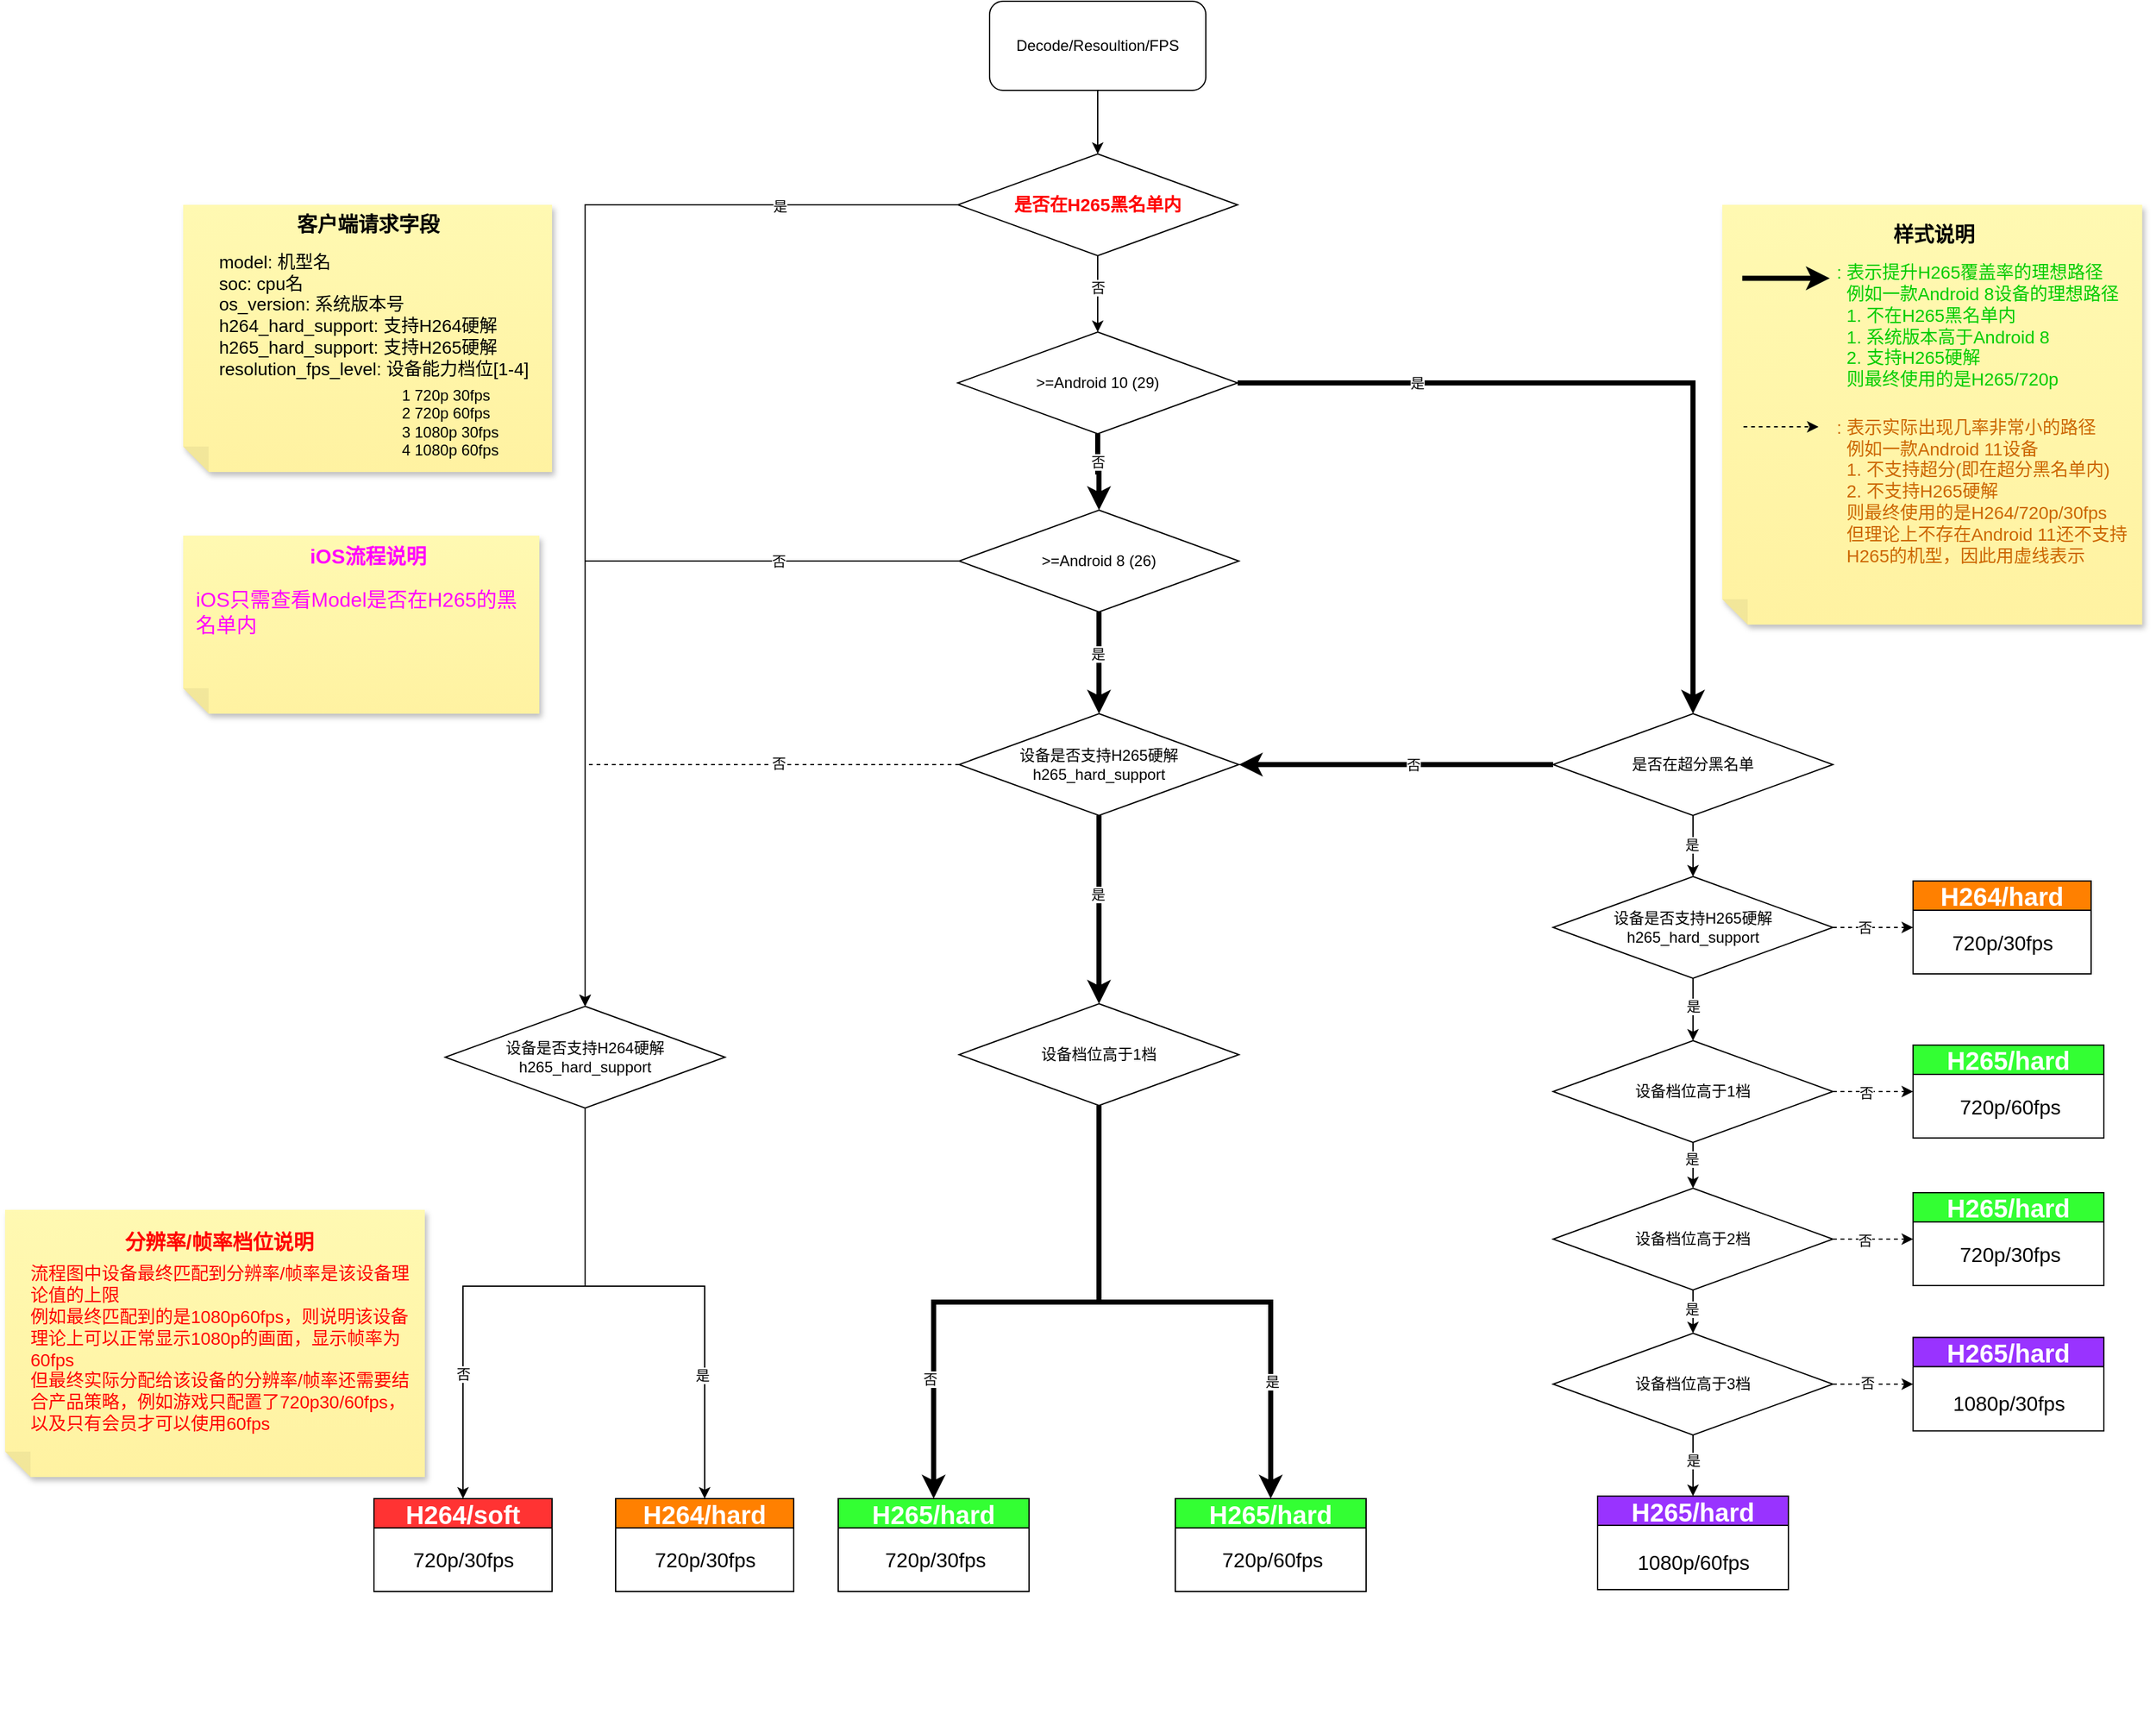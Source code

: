 <mxfile version="24.6.4" type="github">
  <diagram name="第 1 页" id="DrkI4kzzCFAA716JqiaZ">
    <mxGraphModel dx="2069" dy="785" grid="1" gridSize="10" guides="1" tooltips="1" connect="1" arrows="1" fold="1" page="1" pageScale="1" pageWidth="827" pageHeight="1169" math="0" shadow="0">
      <root>
        <mxCell id="0" />
        <mxCell id="1" parent="0" />
        <mxCell id="mLrD8nH62ms3HWDR8Rag-6" style="edgeStyle=orthogonalEdgeStyle;rounded=0;orthogonalLoop=1;jettySize=auto;html=1;entryX=0.5;entryY=0;entryDx=0;entryDy=0;" parent="1" source="I8awTcjQjrmb_wT57g81-1" target="mLrD8nH62ms3HWDR8Rag-5" edge="1">
          <mxGeometry relative="1" as="geometry" />
        </mxCell>
        <mxCell id="I8awTcjQjrmb_wT57g81-1" value="Decode/Resoultion/FPS" style="rounded=1;whiteSpace=wrap;html=1;" parent="1" vertex="1">
          <mxGeometry x="244" y="10" width="170" height="70" as="geometry" />
        </mxCell>
        <mxCell id="I8awTcjQjrmb_wT57g81-21" value="" style="edgeStyle=orthogonalEdgeStyle;rounded=0;orthogonalLoop=1;jettySize=auto;html=1;strokeWidth=4;" parent="1" source="I8awTcjQjrmb_wT57g81-11" target="I8awTcjQjrmb_wT57g81-20" edge="1">
          <mxGeometry relative="1" as="geometry" />
        </mxCell>
        <mxCell id="I8awTcjQjrmb_wT57g81-22" value="否" style="edgeLabel;html=1;align=center;verticalAlign=middle;resizable=0;points=[];" parent="I8awTcjQjrmb_wT57g81-21" vertex="1" connectable="0">
          <mxGeometry x="-0.275" relative="1" as="geometry">
            <mxPoint as="offset" />
          </mxGeometry>
        </mxCell>
        <mxCell id="I8awTcjQjrmb_wT57g81-39" value="" style="edgeStyle=orthogonalEdgeStyle;rounded=0;orthogonalLoop=1;jettySize=auto;html=1;strokeWidth=4;" parent="1" source="I8awTcjQjrmb_wT57g81-11" target="I8awTcjQjrmb_wT57g81-38" edge="1">
          <mxGeometry relative="1" as="geometry" />
        </mxCell>
        <mxCell id="I8awTcjQjrmb_wT57g81-105" value="是" style="edgeLabel;html=1;align=center;verticalAlign=middle;resizable=0;points=[];" parent="I8awTcjQjrmb_wT57g81-39" vertex="1" connectable="0">
          <mxGeometry x="0.132" relative="1" as="geometry">
            <mxPoint x="-209" as="offset" />
          </mxGeometry>
        </mxCell>
        <mxCell id="I8awTcjQjrmb_wT57g81-11" value="&amp;gt;=Android 10 (29)" style="rhombus;whiteSpace=wrap;html=1;" parent="1" vertex="1">
          <mxGeometry x="219" y="270" width="220" height="80" as="geometry" />
        </mxCell>
        <mxCell id="I8awTcjQjrmb_wT57g81-26" value="" style="edgeStyle=orthogonalEdgeStyle;rounded=0;orthogonalLoop=1;jettySize=auto;html=1;" parent="1" source="I8awTcjQjrmb_wT57g81-20" target="I8awTcjQjrmb_wT57g81-25" edge="1">
          <mxGeometry relative="1" as="geometry" />
        </mxCell>
        <mxCell id="I8awTcjQjrmb_wT57g81-52" value="否" style="edgeLabel;html=1;align=center;verticalAlign=middle;resizable=0;points=[];" parent="I8awTcjQjrmb_wT57g81-26" vertex="1" connectable="0">
          <mxGeometry x="-0.225" relative="1" as="geometry">
            <mxPoint x="107" as="offset" />
          </mxGeometry>
        </mxCell>
        <mxCell id="mLrD8nH62ms3HWDR8Rag-8" style="edgeStyle=orthogonalEdgeStyle;rounded=0;orthogonalLoop=1;jettySize=auto;html=1;strokeWidth=4;" parent="1" source="I8awTcjQjrmb_wT57g81-20" target="I8awTcjQjrmb_wT57g81-45" edge="1">
          <mxGeometry relative="1" as="geometry" />
        </mxCell>
        <mxCell id="mLrD8nH62ms3HWDR8Rag-9" value="是" style="edgeLabel;html=1;align=center;verticalAlign=middle;resizable=0;points=[];" parent="mLrD8nH62ms3HWDR8Rag-8" vertex="1" connectable="0">
          <mxGeometry x="-0.188" y="2" relative="1" as="geometry">
            <mxPoint x="-3" as="offset" />
          </mxGeometry>
        </mxCell>
        <mxCell id="I8awTcjQjrmb_wT57g81-20" value="&amp;gt;=Android 8 (26)" style="rhombus;whiteSpace=wrap;html=1;" parent="1" vertex="1">
          <mxGeometry x="220" y="410" width="220" height="80" as="geometry" />
        </mxCell>
        <mxCell id="I8awTcjQjrmb_wT57g81-86" style="edgeStyle=orthogonalEdgeStyle;rounded=0;orthogonalLoop=1;jettySize=auto;html=1;" parent="1" source="I8awTcjQjrmb_wT57g81-25" target="I8awTcjQjrmb_wT57g81-83" edge="1">
          <mxGeometry relative="1" as="geometry">
            <Array as="points">
              <mxPoint x="-74" y="1020" />
              <mxPoint x="-170" y="1020" />
            </Array>
          </mxGeometry>
        </mxCell>
        <mxCell id="I8awTcjQjrmb_wT57g81-107" value="否" style="edgeLabel;html=1;align=center;verticalAlign=middle;resizable=0;points=[];" parent="I8awTcjQjrmb_wT57g81-86" vertex="1" connectable="0">
          <mxGeometry x="0.579" y="1" relative="1" as="geometry">
            <mxPoint x="-1" y="-13" as="offset" />
          </mxGeometry>
        </mxCell>
        <mxCell id="mLrD8nH62ms3HWDR8Rag-24" style="edgeStyle=orthogonalEdgeStyle;rounded=0;orthogonalLoop=1;jettySize=auto;html=1;" parent="1" source="I8awTcjQjrmb_wT57g81-25" target="I8awTcjQjrmb_wT57g81-109" edge="1">
          <mxGeometry relative="1" as="geometry">
            <Array as="points">
              <mxPoint x="-74" y="1020" />
              <mxPoint x="20" y="1020" />
            </Array>
          </mxGeometry>
        </mxCell>
        <mxCell id="mLrD8nH62ms3HWDR8Rag-25" value="是" style="edgeLabel;html=1;align=center;verticalAlign=middle;resizable=0;points=[];" parent="mLrD8nH62ms3HWDR8Rag-24" vertex="1" connectable="0">
          <mxGeometry x="-0.087" y="1" relative="1" as="geometry">
            <mxPoint x="49" y="71" as="offset" />
          </mxGeometry>
        </mxCell>
        <mxCell id="I8awTcjQjrmb_wT57g81-25" value="设备是否支持H264硬解&lt;br&gt;h265_hard_support" style="rhombus;whiteSpace=wrap;html=1;" parent="1" vertex="1">
          <mxGeometry x="-184" y="800" width="220" height="80" as="geometry" />
        </mxCell>
        <mxCell id="I8awTcjQjrmb_wT57g81-101" style="edgeStyle=orthogonalEdgeStyle;rounded=0;orthogonalLoop=1;jettySize=auto;html=1;strokeWidth=4;" parent="1" source="I8awTcjQjrmb_wT57g81-38" target="I8awTcjQjrmb_wT57g81-45" edge="1">
          <mxGeometry relative="1" as="geometry" />
        </mxCell>
        <mxCell id="I8awTcjQjrmb_wT57g81-102" value="否" style="edgeLabel;html=1;align=center;verticalAlign=middle;resizable=0;points=[];" parent="I8awTcjQjrmb_wT57g81-101" vertex="1" connectable="0">
          <mxGeometry x="-0.108" y="2" relative="1" as="geometry">
            <mxPoint y="-2" as="offset" />
          </mxGeometry>
        </mxCell>
        <mxCell id="abm1jAbDXru1J8avvq6q-39" value="" style="edgeStyle=orthogonalEdgeStyle;rounded=0;orthogonalLoop=1;jettySize=auto;html=1;" edge="1" parent="1" source="I8awTcjQjrmb_wT57g81-38" target="abm1jAbDXru1J8avvq6q-38">
          <mxGeometry relative="1" as="geometry" />
        </mxCell>
        <mxCell id="abm1jAbDXru1J8avvq6q-40" value="是" style="edgeLabel;html=1;align=center;verticalAlign=middle;resizable=0;points=[];" vertex="1" connectable="0" parent="abm1jAbDXru1J8avvq6q-39">
          <mxGeometry x="-0.067" y="-1" relative="1" as="geometry">
            <mxPoint as="offset" />
          </mxGeometry>
        </mxCell>
        <mxCell id="I8awTcjQjrmb_wT57g81-38" value="&lt;div&gt;&lt;span style=&quot;background-color: initial;&quot;&gt;是否在超分黑名单&lt;/span&gt;&lt;br&gt;&lt;/div&gt;" style="rhombus;whiteSpace=wrap;html=1;" parent="1" vertex="1">
          <mxGeometry x="687" y="570" width="220" height="80" as="geometry" />
        </mxCell>
        <mxCell id="I8awTcjQjrmb_wT57g81-53" style="edgeStyle=orthogonalEdgeStyle;rounded=0;orthogonalLoop=1;jettySize=auto;html=1;entryX=0.5;entryY=0;entryDx=0;entryDy=0;dashed=1;" parent="1" source="I8awTcjQjrmb_wT57g81-45" target="I8awTcjQjrmb_wT57g81-25" edge="1">
          <mxGeometry relative="1" as="geometry" />
        </mxCell>
        <mxCell id="I8awTcjQjrmb_wT57g81-54" value="否" style="edgeLabel;html=1;align=center;verticalAlign=middle;resizable=0;points=[];" parent="I8awTcjQjrmb_wT57g81-53" vertex="1" connectable="0">
          <mxGeometry x="-0.496" y="-1" relative="1" as="geometry">
            <mxPoint x="-20" as="offset" />
          </mxGeometry>
        </mxCell>
        <mxCell id="abm1jAbDXru1J8avvq6q-4" value="" style="edgeStyle=orthogonalEdgeStyle;rounded=0;orthogonalLoop=1;jettySize=auto;html=1;strokeWidth=4;" edge="1" parent="1" source="I8awTcjQjrmb_wT57g81-45" target="abm1jAbDXru1J8avvq6q-3">
          <mxGeometry relative="1" as="geometry" />
        </mxCell>
        <mxCell id="abm1jAbDXru1J8avvq6q-12" value="是" style="edgeLabel;html=1;align=center;verticalAlign=middle;resizable=0;points=[];" vertex="1" connectable="0" parent="abm1jAbDXru1J8avvq6q-4">
          <mxGeometry x="-0.167" y="-1" relative="1" as="geometry">
            <mxPoint as="offset" />
          </mxGeometry>
        </mxCell>
        <mxCell id="I8awTcjQjrmb_wT57g81-45" value="设备是否支持H265硬解&lt;br&gt;h265_hard_support" style="rhombus;whiteSpace=wrap;html=1;" parent="1" vertex="1">
          <mxGeometry x="220" y="570" width="220" height="80" as="geometry" />
        </mxCell>
        <mxCell id="I8awTcjQjrmb_wT57g81-83" value="&lt;font style=&quot;font-size: 20px;&quot;&gt;H264/soft&lt;/font&gt;" style="swimlane;whiteSpace=wrap;html=1;fillColor=#FF3333;startSize=23;fontSize=20;fontColor=#FFFFFF;" parent="1" vertex="1">
          <mxGeometry x="-240" y="1187" width="140" height="73" as="geometry" />
        </mxCell>
        <mxCell id="I8awTcjQjrmb_wT57g81-84" value="&lt;font style=&quot;font-size: 16px;&quot;&gt;720p/30fps&lt;br&gt;&lt;/font&gt;" style="text;html=1;align=center;verticalAlign=middle;resizable=0;points=[];autosize=1;strokeColor=none;fillColor=none;" parent="I8awTcjQjrmb_wT57g81-83" vertex="1">
          <mxGeometry x="20" y="33" width="100" height="30" as="geometry" />
        </mxCell>
        <mxCell id="I8awTcjQjrmb_wT57g81-92" value="&lt;font style=&quot;font-size: 20px;&quot;&gt;H265/hard&lt;/font&gt;" style="swimlane;whiteSpace=wrap;html=1;fillColor=#33FF33;startSize=23;fontSize=20;fontColor=#FFFFFF;" parent="1" vertex="1">
          <mxGeometry x="125" y="1187" width="150" height="73" as="geometry" />
        </mxCell>
        <mxCell id="mLrD8nH62ms3HWDR8Rag-26" value="&lt;span style=&quot;font-size: 16px;&quot;&gt;720p/30fps&lt;/span&gt;" style="text;html=1;align=center;verticalAlign=middle;resizable=0;points=[];autosize=1;strokeColor=none;fillColor=none;" parent="I8awTcjQjrmb_wT57g81-92" vertex="1">
          <mxGeometry x="26" y="33" width="100" height="30" as="geometry" />
        </mxCell>
        <mxCell id="I8awTcjQjrmb_wT57g81-109" value="&lt;font style=&quot;font-size: 20px;&quot;&gt;H264/hard&lt;/font&gt;" style="swimlane;whiteSpace=wrap;html=1;fillColor=#FF8000;startSize=23;fontSize=20;fontColor=#FFFFFF;" parent="1" vertex="1">
          <mxGeometry x="-50" y="1187" width="140" height="73" as="geometry" />
        </mxCell>
        <mxCell id="I8awTcjQjrmb_wT57g81-110" value="&lt;span style=&quot;font-size: 16px;&quot;&gt;720p/30fps&lt;/span&gt;" style="text;html=1;align=center;verticalAlign=middle;resizable=0;points=[];autosize=1;strokeColor=none;fillColor=none;" parent="I8awTcjQjrmb_wT57g81-109" vertex="1">
          <mxGeometry x="20" y="33" width="100" height="30" as="geometry" />
        </mxCell>
        <mxCell id="mLrD8nH62ms3HWDR8Rag-7" style="edgeStyle=orthogonalEdgeStyle;rounded=0;orthogonalLoop=1;jettySize=auto;html=1;entryX=0.5;entryY=0;entryDx=0;entryDy=0;" parent="1" source="mLrD8nH62ms3HWDR8Rag-5" target="I8awTcjQjrmb_wT57g81-11" edge="1">
          <mxGeometry relative="1" as="geometry" />
        </mxCell>
        <mxCell id="mLrD8nH62ms3HWDR8Rag-10" value="否" style="edgeLabel;html=1;align=center;verticalAlign=middle;resizable=0;points=[];" parent="mLrD8nH62ms3HWDR8Rag-7" vertex="1" connectable="0">
          <mxGeometry x="-0.183" y="2" relative="1" as="geometry">
            <mxPoint x="-2" as="offset" />
          </mxGeometry>
        </mxCell>
        <mxCell id="mLrD8nH62ms3HWDR8Rag-11" style="edgeStyle=orthogonalEdgeStyle;rounded=0;orthogonalLoop=1;jettySize=auto;html=1;entryX=0.5;entryY=0;entryDx=0;entryDy=0;" parent="1" source="mLrD8nH62ms3HWDR8Rag-5" target="I8awTcjQjrmb_wT57g81-25" edge="1">
          <mxGeometry relative="1" as="geometry" />
        </mxCell>
        <mxCell id="mLrD8nH62ms3HWDR8Rag-12" value="是" style="edgeLabel;html=1;align=center;verticalAlign=middle;resizable=0;points=[];" parent="mLrD8nH62ms3HWDR8Rag-11" vertex="1" connectable="0">
          <mxGeometry x="-0.696" y="4" relative="1" as="geometry">
            <mxPoint y="-3" as="offset" />
          </mxGeometry>
        </mxCell>
        <mxCell id="mLrD8nH62ms3HWDR8Rag-5" value="&lt;font style=&quot;font-size: 14px;&quot; color=&quot;#ff0000&quot;&gt;&lt;b&gt;是否在H265黑名单内&lt;/b&gt;&lt;/font&gt;" style="rhombus;whiteSpace=wrap;html=1;" parent="1" vertex="1">
          <mxGeometry x="219" y="130" width="220" height="80" as="geometry" />
        </mxCell>
        <mxCell id="mLrD8nH62ms3HWDR8Rag-32" value="&lt;font style=&quot;font-size: 20px;&quot;&gt;H265/hard&lt;/font&gt;" style="swimlane;whiteSpace=wrap;html=1;fillColor=#33FF33;startSize=23;fontSize=20;fontColor=#FFFFFF;" parent="1" vertex="1">
          <mxGeometry x="390" y="1187" width="150" height="73" as="geometry" />
        </mxCell>
        <mxCell id="mLrD8nH62ms3HWDR8Rag-33" value="&lt;span style=&quot;font-size: 16px;&quot;&gt;720p/60fps&lt;/span&gt;" style="text;html=1;align=center;verticalAlign=middle;resizable=0;points=[];autosize=1;strokeColor=none;fillColor=none;" parent="mLrD8nH62ms3HWDR8Rag-32" vertex="1">
          <mxGeometry x="26" y="33" width="100" height="30" as="geometry" />
        </mxCell>
        <mxCell id="mLrD8nH62ms3HWDR8Rag-44" value="&lt;font style=&quot;font-size: 20px;&quot;&gt;H265/hard&lt;/font&gt;" style="swimlane;whiteSpace=wrap;html=1;fillColor=#9933FF;startSize=23;fontSize=20;fontColor=#FFFFFF;" parent="1" vertex="1">
          <mxGeometry x="722" y="1185" width="150" height="73.5" as="geometry" />
        </mxCell>
        <mxCell id="mLrD8nH62ms3HWDR8Rag-45" value="&lt;span style=&quot;font-size: 16px;&quot;&gt;1080p/60fps&lt;/span&gt;" style="text;html=1;align=center;verticalAlign=middle;resizable=0;points=[];autosize=1;strokeColor=none;fillColor=none;" parent="mLrD8nH62ms3HWDR8Rag-44" vertex="1">
          <mxGeometry x="20" y="36.5" width="110" height="30" as="geometry" />
        </mxCell>
        <mxCell id="abm1jAbDXru1J8avvq6q-89" style="edgeStyle=orthogonalEdgeStyle;rounded=0;orthogonalLoop=1;jettySize=auto;html=1;strokeWidth=4;" edge="1" parent="1" source="abm1jAbDXru1J8avvq6q-3" target="I8awTcjQjrmb_wT57g81-92">
          <mxGeometry relative="1" as="geometry" />
        </mxCell>
        <mxCell id="abm1jAbDXru1J8avvq6q-91" value="否" style="edgeLabel;html=1;align=center;verticalAlign=middle;resizable=0;points=[];" vertex="1" connectable="0" parent="abm1jAbDXru1J8avvq6q-89">
          <mxGeometry x="0.608" y="1" relative="1" as="geometry">
            <mxPoint x="-4" y="-8" as="offset" />
          </mxGeometry>
        </mxCell>
        <mxCell id="abm1jAbDXru1J8avvq6q-90" style="edgeStyle=orthogonalEdgeStyle;rounded=0;orthogonalLoop=1;jettySize=auto;html=1;strokeWidth=4;" edge="1" parent="1" source="abm1jAbDXru1J8avvq6q-3" target="mLrD8nH62ms3HWDR8Rag-32">
          <mxGeometry relative="1" as="geometry" />
        </mxCell>
        <mxCell id="abm1jAbDXru1J8avvq6q-92" value="是" style="edgeLabel;html=1;align=center;verticalAlign=middle;resizable=0;points=[];" vertex="1" connectable="0" parent="abm1jAbDXru1J8avvq6q-90">
          <mxGeometry x="0.586" y="1" relative="1" as="geometry">
            <mxPoint as="offset" />
          </mxGeometry>
        </mxCell>
        <mxCell id="abm1jAbDXru1J8avvq6q-3" value="设备档位高于1档" style="rhombus;whiteSpace=wrap;html=1;" vertex="1" parent="1">
          <mxGeometry x="220" y="798" width="220" height="80" as="geometry" />
        </mxCell>
        <mxCell id="abm1jAbDXru1J8avvq6q-36" value="" style="group" vertex="1" connectable="0" parent="1">
          <mxGeometry x="820" y="170" width="340" height="330" as="geometry" />
        </mxCell>
        <mxCell id="abm1jAbDXru1J8avvq6q-22" value="" style="shape=note;whiteSpace=wrap;html=1;backgroundOutline=1;fontColor=#000000;darkOpacity=0.05;fillColor=#FFF9B2;strokeColor=none;fillStyle=solid;direction=west;gradientDirection=north;gradientColor=#FFF2A1;shadow=1;size=20;pointerEvents=1;align=left;" vertex="1" parent="abm1jAbDXru1J8avvq6q-36">
          <mxGeometry width="330.173" height="330" as="geometry" />
        </mxCell>
        <mxCell id="abm1jAbDXru1J8avvq6q-24" value="&lt;b&gt;&lt;font style=&quot;font-size: 16px;&quot;&gt;样式说明&lt;/font&gt;&lt;/b&gt;" style="text;html=1;align=center;verticalAlign=middle;resizable=0;points=[];autosize=1;strokeColor=none;fillColor=none;" vertex="1" parent="abm1jAbDXru1J8avvq6q-36">
          <mxGeometry x="120.867" y="8.25" width="90" height="30" as="geometry" />
        </mxCell>
        <mxCell id="abm1jAbDXru1J8avvq6q-25" value="" style="endArrow=classic;html=1;rounded=0;strokeWidth=4;" edge="1" parent="abm1jAbDXru1J8avvq6q-36">
          <mxGeometry width="50" height="50" relative="1" as="geometry">
            <mxPoint x="15.723" y="57.75" as="sourcePoint" />
            <mxPoint x="84.509" y="57.75" as="targetPoint" />
          </mxGeometry>
        </mxCell>
        <mxCell id="abm1jAbDXru1J8avvq6q-26" value="&lt;font color=&quot;#00cc00&quot; style=&quot;font-size: 14px;&quot;&gt;: 表示提升H265覆盖率的理想路径&lt;br&gt;&amp;nbsp; 例如一款Android 8设备的理想路径&lt;br&gt;&amp;nbsp; 1. 不在H265黑名单内&lt;br&gt;&lt;/font&gt;&lt;div&gt;&lt;font color=&quot;#00cc00&quot; style=&quot;font-size: 14px;&quot;&gt;&amp;nbsp; 1. 系统版本高于Android 8&lt;br&gt;&lt;/font&gt;&lt;div style=&quot;font-size: 14px;&quot;&gt;&lt;span style=&quot;background-color: initial;&quot;&gt;&lt;font color=&quot;#00cc00&quot; style=&quot;font-size: 14px;&quot;&gt;&amp;nbsp; 2. 支持H265硬解&amp;nbsp;&lt;br&gt;&amp;nbsp; 则最终使用的是H265/720p&lt;/font&gt;&lt;/span&gt;&lt;/div&gt;&lt;/div&gt;" style="text;html=1;align=left;verticalAlign=middle;resizable=0;points=[];autosize=1;strokeColor=none;fillColor=none;" vertex="1" parent="abm1jAbDXru1J8avvq6q-36">
          <mxGeometry x="88.439" y="39.6" width="250" height="110" as="geometry" />
        </mxCell>
        <mxCell id="abm1jAbDXru1J8avvq6q-27" value="" style="endArrow=classic;html=1;rounded=0;dashed=1;" edge="1" parent="abm1jAbDXru1J8avvq6q-36">
          <mxGeometry width="50" height="50" relative="1" as="geometry">
            <mxPoint x="16.705" y="174.5" as="sourcePoint" />
            <mxPoint x="75.665" y="174.5" as="targetPoint" />
          </mxGeometry>
        </mxCell>
        <mxCell id="abm1jAbDXru1J8avvq6q-29" value="&lt;font color=&quot;#cc6600&quot; style=&quot;font-size: 14px;&quot;&gt;: 表示实际出现几率非常小的路径&lt;br&gt;&amp;nbsp; 例如一款Android 11设备&lt;br&gt;&amp;nbsp; 1. 不支持超分(即在超分黑名单内)&lt;br&gt;&lt;/font&gt;&lt;div style=&quot;font-size: 14px;&quot;&gt;&lt;span style=&quot;background-color: initial;&quot;&gt;&lt;font color=&quot;#cc6600&quot; style=&quot;font-size: 14px;&quot;&gt;&amp;nbsp; 2. 不支持H265硬解&lt;br&gt;&amp;nbsp; 则最终使用的是H264/720p/30fps&lt;br&gt;&amp;nbsp; 但理论上不存在Android 11还不支持&lt;br&gt;&amp;nbsp; H265的机型，因此用虚线表示&lt;/font&gt;&lt;/span&gt;&lt;/div&gt;" style="text;html=1;align=left;verticalAlign=middle;resizable=0;points=[];autosize=1;strokeColor=none;fillColor=none;" vertex="1" parent="abm1jAbDXru1J8avvq6q-36">
          <mxGeometry x="88.439" y="160.25" width="250" height="130" as="geometry" />
        </mxCell>
        <mxCell id="abm1jAbDXru1J8avvq6q-42" value="" style="edgeStyle=orthogonalEdgeStyle;rounded=0;orthogonalLoop=1;jettySize=auto;html=1;" edge="1" parent="1" source="abm1jAbDXru1J8avvq6q-38" target="abm1jAbDXru1J8avvq6q-41">
          <mxGeometry relative="1" as="geometry" />
        </mxCell>
        <mxCell id="abm1jAbDXru1J8avvq6q-43" value="是" style="edgeLabel;html=1;align=center;verticalAlign=middle;resizable=0;points=[];" vertex="1" connectable="0" parent="abm1jAbDXru1J8avvq6q-42">
          <mxGeometry x="0.255" y="1" relative="1" as="geometry">
            <mxPoint x="-1" y="-9" as="offset" />
          </mxGeometry>
        </mxCell>
        <mxCell id="abm1jAbDXru1J8avvq6q-48" style="edgeStyle=orthogonalEdgeStyle;rounded=0;orthogonalLoop=1;jettySize=auto;html=1;dashed=1;" edge="1" parent="1" source="abm1jAbDXru1J8avvq6q-38" target="abm1jAbDXru1J8avvq6q-44">
          <mxGeometry relative="1" as="geometry" />
        </mxCell>
        <mxCell id="abm1jAbDXru1J8avvq6q-49" value="否" style="edgeLabel;html=1;align=center;verticalAlign=middle;resizable=0;points=[];" vertex="1" connectable="0" parent="abm1jAbDXru1J8avvq6q-48">
          <mxGeometry x="-0.767" relative="1" as="geometry">
            <mxPoint x="17" as="offset" />
          </mxGeometry>
        </mxCell>
        <mxCell id="abm1jAbDXru1J8avvq6q-38" value="&lt;div&gt;设备是否支持H265硬解&lt;br&gt;h265_hard_support&lt;br&gt;&lt;/div&gt;" style="rhombus;whiteSpace=wrap;html=1;" vertex="1" parent="1">
          <mxGeometry x="687" y="698" width="220" height="80" as="geometry" />
        </mxCell>
        <mxCell id="abm1jAbDXru1J8avvq6q-55" value="" style="edgeStyle=orthogonalEdgeStyle;rounded=0;orthogonalLoop=1;jettySize=auto;html=1;" edge="1" parent="1" source="abm1jAbDXru1J8avvq6q-41" target="abm1jAbDXru1J8avvq6q-54">
          <mxGeometry relative="1" as="geometry" />
        </mxCell>
        <mxCell id="abm1jAbDXru1J8avvq6q-68" value="是" style="edgeLabel;html=1;align=center;verticalAlign=middle;resizable=0;points=[];" vertex="1" connectable="0" parent="abm1jAbDXru1J8avvq6q-55">
          <mxGeometry x="-0.545" y="1" relative="1" as="geometry">
            <mxPoint x="-2" y="3" as="offset" />
          </mxGeometry>
        </mxCell>
        <mxCell id="abm1jAbDXru1J8avvq6q-104" style="edgeStyle=orthogonalEdgeStyle;rounded=0;orthogonalLoop=1;jettySize=auto;html=1;dashed=1;" edge="1" parent="1" source="abm1jAbDXru1J8avvq6q-41" target="abm1jAbDXru1J8avvq6q-102">
          <mxGeometry relative="1" as="geometry" />
        </mxCell>
        <mxCell id="abm1jAbDXru1J8avvq6q-105" value="否" style="edgeLabel;html=1;align=center;verticalAlign=middle;resizable=0;points=[];" vertex="1" connectable="0" parent="abm1jAbDXru1J8avvq6q-104">
          <mxGeometry x="-0.145" y="-2" relative="1" as="geometry">
            <mxPoint x="-1" y="-1" as="offset" />
          </mxGeometry>
        </mxCell>
        <mxCell id="abm1jAbDXru1J8avvq6q-41" value="设备档位高于1档" style="rhombus;whiteSpace=wrap;html=1;" vertex="1" parent="1">
          <mxGeometry x="687" y="827" width="220" height="80" as="geometry" />
        </mxCell>
        <mxCell id="abm1jAbDXru1J8avvq6q-44" value="&lt;font style=&quot;font-size: 20px;&quot;&gt;H264/hard&lt;/font&gt;" style="swimlane;whiteSpace=wrap;html=1;fillColor=#FF8000;startSize=23;fontSize=20;fontColor=#FFFFFF;" vertex="1" parent="1">
          <mxGeometry x="970" y="701.5" width="140" height="73" as="geometry" />
        </mxCell>
        <mxCell id="abm1jAbDXru1J8avvq6q-45" value="&lt;span style=&quot;font-size: 16px;&quot;&gt;720p/30fps&lt;/span&gt;" style="text;html=1;align=center;verticalAlign=middle;resizable=0;points=[];autosize=1;strokeColor=none;fillColor=none;" vertex="1" parent="abm1jAbDXru1J8avvq6q-44">
          <mxGeometry x="20" y="33" width="100" height="30" as="geometry" />
        </mxCell>
        <mxCell id="abm1jAbDXru1J8avvq6q-58" style="edgeStyle=orthogonalEdgeStyle;rounded=0;orthogonalLoop=1;jettySize=auto;html=1;entryX=0;entryY=0.5;entryDx=0;entryDy=0;dashed=1;" edge="1" parent="1" source="abm1jAbDXru1J8avvq6q-54" target="abm1jAbDXru1J8avvq6q-56">
          <mxGeometry relative="1" as="geometry" />
        </mxCell>
        <mxCell id="abm1jAbDXru1J8avvq6q-64" value="否" style="edgeLabel;html=1;align=center;verticalAlign=middle;resizable=0;points=[];" vertex="1" connectable="0" parent="abm1jAbDXru1J8avvq6q-58">
          <mxGeometry x="-0.2" y="-1" relative="1" as="geometry">
            <mxPoint as="offset" />
          </mxGeometry>
        </mxCell>
        <mxCell id="abm1jAbDXru1J8avvq6q-60" value="" style="edgeStyle=orthogonalEdgeStyle;rounded=0;orthogonalLoop=1;jettySize=auto;html=1;" edge="1" parent="1" source="abm1jAbDXru1J8avvq6q-54" target="abm1jAbDXru1J8avvq6q-59">
          <mxGeometry relative="1" as="geometry" />
        </mxCell>
        <mxCell id="abm1jAbDXru1J8avvq6q-69" value="是" style="edgeLabel;html=1;align=center;verticalAlign=middle;resizable=0;points=[];" vertex="1" connectable="0" parent="abm1jAbDXru1J8avvq6q-60">
          <mxGeometry x="0.174" y="1" relative="1" as="geometry">
            <mxPoint x="-2" as="offset" />
          </mxGeometry>
        </mxCell>
        <mxCell id="abm1jAbDXru1J8avvq6q-54" value="设备档位高于2档" style="rhombus;whiteSpace=wrap;html=1;" vertex="1" parent="1">
          <mxGeometry x="687" y="943" width="220" height="80" as="geometry" />
        </mxCell>
        <mxCell id="abm1jAbDXru1J8avvq6q-56" value="&lt;font style=&quot;font-size: 20px;&quot;&gt;H265/hard&lt;/font&gt;" style="swimlane;whiteSpace=wrap;html=1;fillColor=#33FF33;startSize=23;fontSize=20;fontColor=#FFFFFF;" vertex="1" parent="1">
          <mxGeometry x="970" y="946.5" width="150" height="73" as="geometry" />
        </mxCell>
        <mxCell id="abm1jAbDXru1J8avvq6q-57" value="&lt;span style=&quot;font-size: 16px;&quot;&gt;720p/30fps&lt;/span&gt;" style="text;html=1;align=center;verticalAlign=middle;resizable=0;points=[];autosize=1;strokeColor=none;fillColor=none;" vertex="1" parent="abm1jAbDXru1J8avvq6q-56">
          <mxGeometry x="26" y="33" width="100" height="30" as="geometry" />
        </mxCell>
        <mxCell id="abm1jAbDXru1J8avvq6q-63" style="edgeStyle=orthogonalEdgeStyle;rounded=0;orthogonalLoop=1;jettySize=auto;html=1;entryX=0;entryY=0.5;entryDx=0;entryDy=0;dashed=1;" edge="1" parent="1" source="abm1jAbDXru1J8avvq6q-59" target="abm1jAbDXru1J8avvq6q-61">
          <mxGeometry relative="1" as="geometry" />
        </mxCell>
        <mxCell id="abm1jAbDXru1J8avvq6q-65" value="否" style="edgeLabel;html=1;align=center;verticalAlign=middle;resizable=0;points=[];" vertex="1" connectable="0" parent="abm1jAbDXru1J8avvq6q-63">
          <mxGeometry x="-0.146" y="1" relative="1" as="geometry">
            <mxPoint as="offset" />
          </mxGeometry>
        </mxCell>
        <mxCell id="abm1jAbDXru1J8avvq6q-67" style="edgeStyle=orthogonalEdgeStyle;rounded=0;orthogonalLoop=1;jettySize=auto;html=1;" edge="1" parent="1" source="abm1jAbDXru1J8avvq6q-59" target="mLrD8nH62ms3HWDR8Rag-44">
          <mxGeometry relative="1" as="geometry" />
        </mxCell>
        <mxCell id="abm1jAbDXru1J8avvq6q-70" value="是" style="edgeLabel;html=1;align=center;verticalAlign=middle;resizable=0;points=[];" vertex="1" connectable="0" parent="abm1jAbDXru1J8avvq6q-67">
          <mxGeometry x="-0.191" y="2" relative="1" as="geometry">
            <mxPoint x="-2" as="offset" />
          </mxGeometry>
        </mxCell>
        <mxCell id="abm1jAbDXru1J8avvq6q-59" value="设备档位高于3档" style="rhombus;whiteSpace=wrap;html=1;" vertex="1" parent="1">
          <mxGeometry x="687" y="1057" width="220" height="80" as="geometry" />
        </mxCell>
        <mxCell id="abm1jAbDXru1J8avvq6q-61" value="&lt;font style=&quot;font-size: 20px;&quot;&gt;H265/hard&lt;/font&gt;" style="swimlane;whiteSpace=wrap;html=1;fillColor=#9933FF;startSize=23;fontSize=20;fontColor=#FFFFFF;" vertex="1" parent="1">
          <mxGeometry x="970" y="1060.25" width="150" height="73.5" as="geometry" />
        </mxCell>
        <mxCell id="abm1jAbDXru1J8avvq6q-62" value="&lt;span style=&quot;font-size: 16px;&quot;&gt;1080p/30fps&lt;/span&gt;" style="text;html=1;align=center;verticalAlign=middle;resizable=0;points=[];autosize=1;strokeColor=none;fillColor=none;" vertex="1" parent="abm1jAbDXru1J8avvq6q-61">
          <mxGeometry x="20" y="36.5" width="110" height="30" as="geometry" />
        </mxCell>
        <mxCell id="abm1jAbDXru1J8avvq6q-71" value="" style="group" vertex="1" connectable="0" parent="1">
          <mxGeometry x="-530" y="960" width="346" height="400" as="geometry" />
        </mxCell>
        <mxCell id="abm1jAbDXru1J8avvq6q-80" value="" style="group" vertex="1" connectable="0" parent="abm1jAbDXru1J8avvq6q-71">
          <mxGeometry width="330" height="210" as="geometry" />
        </mxCell>
        <mxCell id="abm1jAbDXru1J8avvq6q-72" value="" style="shape=note;whiteSpace=wrap;html=1;backgroundOutline=1;fontColor=#000000;darkOpacity=0.05;fillColor=#FFF9B2;strokeColor=none;fillStyle=solid;direction=west;gradientDirection=north;gradientColor=#FFF2A1;shadow=1;size=20;pointerEvents=1;align=left;" vertex="1" parent="abm1jAbDXru1J8avvq6q-80">
          <mxGeometry width="330" height="210" as="geometry" />
        </mxCell>
        <mxCell id="abm1jAbDXru1J8avvq6q-73" value="&lt;span style=&quot;font-size: 16px;&quot;&gt;&lt;b&gt;&lt;font color=&quot;#ff0000&quot;&gt;分辨率/帧率档位说明&lt;/font&gt;&lt;/b&gt;&lt;/span&gt;" style="text;html=1;align=center;verticalAlign=middle;resizable=0;points=[];autosize=1;strokeColor=none;fillColor=none;" vertex="1" parent="abm1jAbDXru1J8avvq6q-80">
          <mxGeometry x="83" y="10" width="170" height="30" as="geometry" />
        </mxCell>
        <mxCell id="abm1jAbDXru1J8avvq6q-79" value="&lt;font color=&quot;#ff0000&quot; style=&quot;font-size: 14px;&quot;&gt;流程图中设备最终匹配到分辨率/帧率是该设备理论值的上限&lt;br&gt;例如最终匹配到的是1080p60fps，则说明该设备理论上可以正常显示1080p的画面，显示帧率为60fps&lt;br&gt;但最终实际分配给该设备的分辨率/帧率还需要结合产品策略，例如游戏只配置了720p30/60fps，以及只有会员才可以使用60fps&lt;/font&gt;" style="text;html=1;align=left;verticalAlign=middle;whiteSpace=wrap;rounded=0;" vertex="1" parent="abm1jAbDXru1J8avvq6q-80">
          <mxGeometry x="18" y="19" width="300" height="180" as="geometry" />
        </mxCell>
        <mxCell id="abm1jAbDXru1J8avvq6q-83" value="" style="shape=note;whiteSpace=wrap;html=1;backgroundOutline=1;fontColor=#000000;darkOpacity=0.05;fillColor=#FFF9B2;strokeColor=none;fillStyle=solid;direction=west;gradientDirection=north;gradientColor=#FFF2A1;shadow=1;size=20;pointerEvents=1;align=left;" vertex="1" parent="1">
          <mxGeometry x="-390" y="170" width="290" height="210" as="geometry" />
        </mxCell>
        <mxCell id="abm1jAbDXru1J8avvq6q-84" value="&lt;span style=&quot;font-size: 16px;&quot;&gt;&lt;b style=&quot;&quot;&gt;客户端请求字段&lt;/b&gt;&lt;/span&gt;" style="text;html=1;align=center;verticalAlign=middle;resizable=0;points=[];autosize=1;strokeColor=none;fillColor=none;" vertex="1" parent="1">
          <mxGeometry x="-315" y="170" width="140" height="30" as="geometry" />
        </mxCell>
        <mxCell id="abm1jAbDXru1J8avvq6q-95" value="" style="group" vertex="1" connectable="0" parent="1">
          <mxGeometry x="-270" y="250" width="150" height="126" as="geometry" />
        </mxCell>
        <mxCell id="abm1jAbDXru1J8avvq6q-88" value="&lt;div style=&quot;text-wrap: nowrap; text-align: left; font-size: 14px;&quot;&gt;&lt;font style=&quot;font-size: 14px;&quot;&gt;&lt;span style=&quot;background-color: initial;&quot;&gt;model: 机型名&lt;/span&gt;&lt;br&gt;&lt;/font&gt;&lt;/div&gt;&lt;div style=&quot;text-wrap: nowrap; text-align: left; font-size: 14px;&quot;&gt;&lt;font style=&quot;font-size: 14px;&quot;&gt;soc: cpu名&lt;/font&gt;&lt;/div&gt;&lt;div style=&quot;text-wrap: nowrap; text-align: left; font-size: 14px;&quot;&gt;&lt;font style=&quot;font-size: 14px;&quot;&gt;os_version: 系统版本号&lt;br&gt;h264_hard_support: 支持H264硬解&lt;br&gt;h265_hard_support: 支持H265硬解&lt;br&gt;resolution_fps_level: 设备能力档位[1-4]&lt;br&gt;&amp;nbsp; &amp;nbsp; &amp;nbsp; &amp;nbsp; &amp;nbsp; &amp;nbsp; &amp;nbsp; &amp;nbsp; &amp;nbsp; &amp;nbsp; &amp;nbsp; &amp;nbsp; &amp;nbsp; &amp;nbsp; &amp;nbsp; &amp;nbsp; &amp;nbsp; &amp;nbsp;&lt;/font&gt;&lt;/div&gt;" style="text;html=1;align=center;verticalAlign=middle;whiteSpace=wrap;rounded=0;" vertex="1" parent="abm1jAbDXru1J8avvq6q-95">
          <mxGeometry width="60" height="30" as="geometry" />
        </mxCell>
        <mxCell id="I8awTcjQjrmb_wT57g81-81" value="&lt;font style=&quot;font-size: 12px;&quot;&gt;1 720p 30fps&lt;br style=&quot;&quot;&gt;2 720p 60fps&lt;br style=&quot;&quot;&gt;3 1080p 30fps&lt;br style=&quot;&quot;&gt;4 1080p 60fps&lt;/font&gt;" style="text;html=1;align=left;verticalAlign=middle;resizable=0;points=[];autosize=1;strokeColor=none;fillColor=none;" parent="abm1jAbDXru1J8avvq6q-95" vertex="1">
          <mxGeometry x="50" y="56" width="100" height="70" as="geometry" />
        </mxCell>
        <mxCell id="abm1jAbDXru1J8avvq6q-96" value="" style="shape=note;whiteSpace=wrap;html=1;backgroundOutline=1;fontColor=#000000;darkOpacity=0.05;fillColor=#FFF9B2;strokeColor=none;fillStyle=solid;direction=west;gradientDirection=north;gradientColor=#FFF2A1;shadow=1;size=20;pointerEvents=1;align=left;" vertex="1" parent="1">
          <mxGeometry x="-390" y="430" width="280" height="140" as="geometry" />
        </mxCell>
        <mxCell id="abm1jAbDXru1J8avvq6q-97" value="&lt;span style=&quot;font-size: 16px;&quot;&gt;&lt;b&gt;&lt;font color=&quot;#ff00ff&quot;&gt;iOS流程说明&lt;/font&gt;&lt;/b&gt;&lt;/span&gt;" style="text;html=1;align=center;verticalAlign=middle;resizable=0;points=[];autosize=1;strokeColor=none;fillColor=none;" vertex="1" parent="1">
          <mxGeometry x="-305" y="431" width="120" height="30" as="geometry" />
        </mxCell>
        <mxCell id="abm1jAbDXru1J8avvq6q-101" value="&lt;font color=&quot;#ff00ff&quot; style=&quot;font-size: 16px;&quot;&gt;iOS只需查看Model是否在H265的黑名单内&lt;/font&gt;" style="text;html=1;align=left;verticalAlign=middle;whiteSpace=wrap;rounded=0;" vertex="1" parent="1">
          <mxGeometry x="-382.5" y="460" width="255" height="60" as="geometry" />
        </mxCell>
        <mxCell id="abm1jAbDXru1J8avvq6q-102" value="&lt;font style=&quot;font-size: 20px;&quot;&gt;H265/hard&lt;/font&gt;" style="swimlane;whiteSpace=wrap;html=1;fillColor=#33FF33;startSize=23;fontSize=20;fontColor=#FFFFFF;" vertex="1" parent="1">
          <mxGeometry x="970" y="830.5" width="150" height="73" as="geometry" />
        </mxCell>
        <mxCell id="abm1jAbDXru1J8avvq6q-103" value="&lt;span style=&quot;font-size: 16px;&quot;&gt;720p/60fps&lt;/span&gt;" style="text;html=1;align=center;verticalAlign=middle;resizable=0;points=[];autosize=1;strokeColor=none;fillColor=none;" vertex="1" parent="abm1jAbDXru1J8avvq6q-102">
          <mxGeometry x="26" y="33" width="100" height="30" as="geometry" />
        </mxCell>
      </root>
    </mxGraphModel>
  </diagram>
</mxfile>
